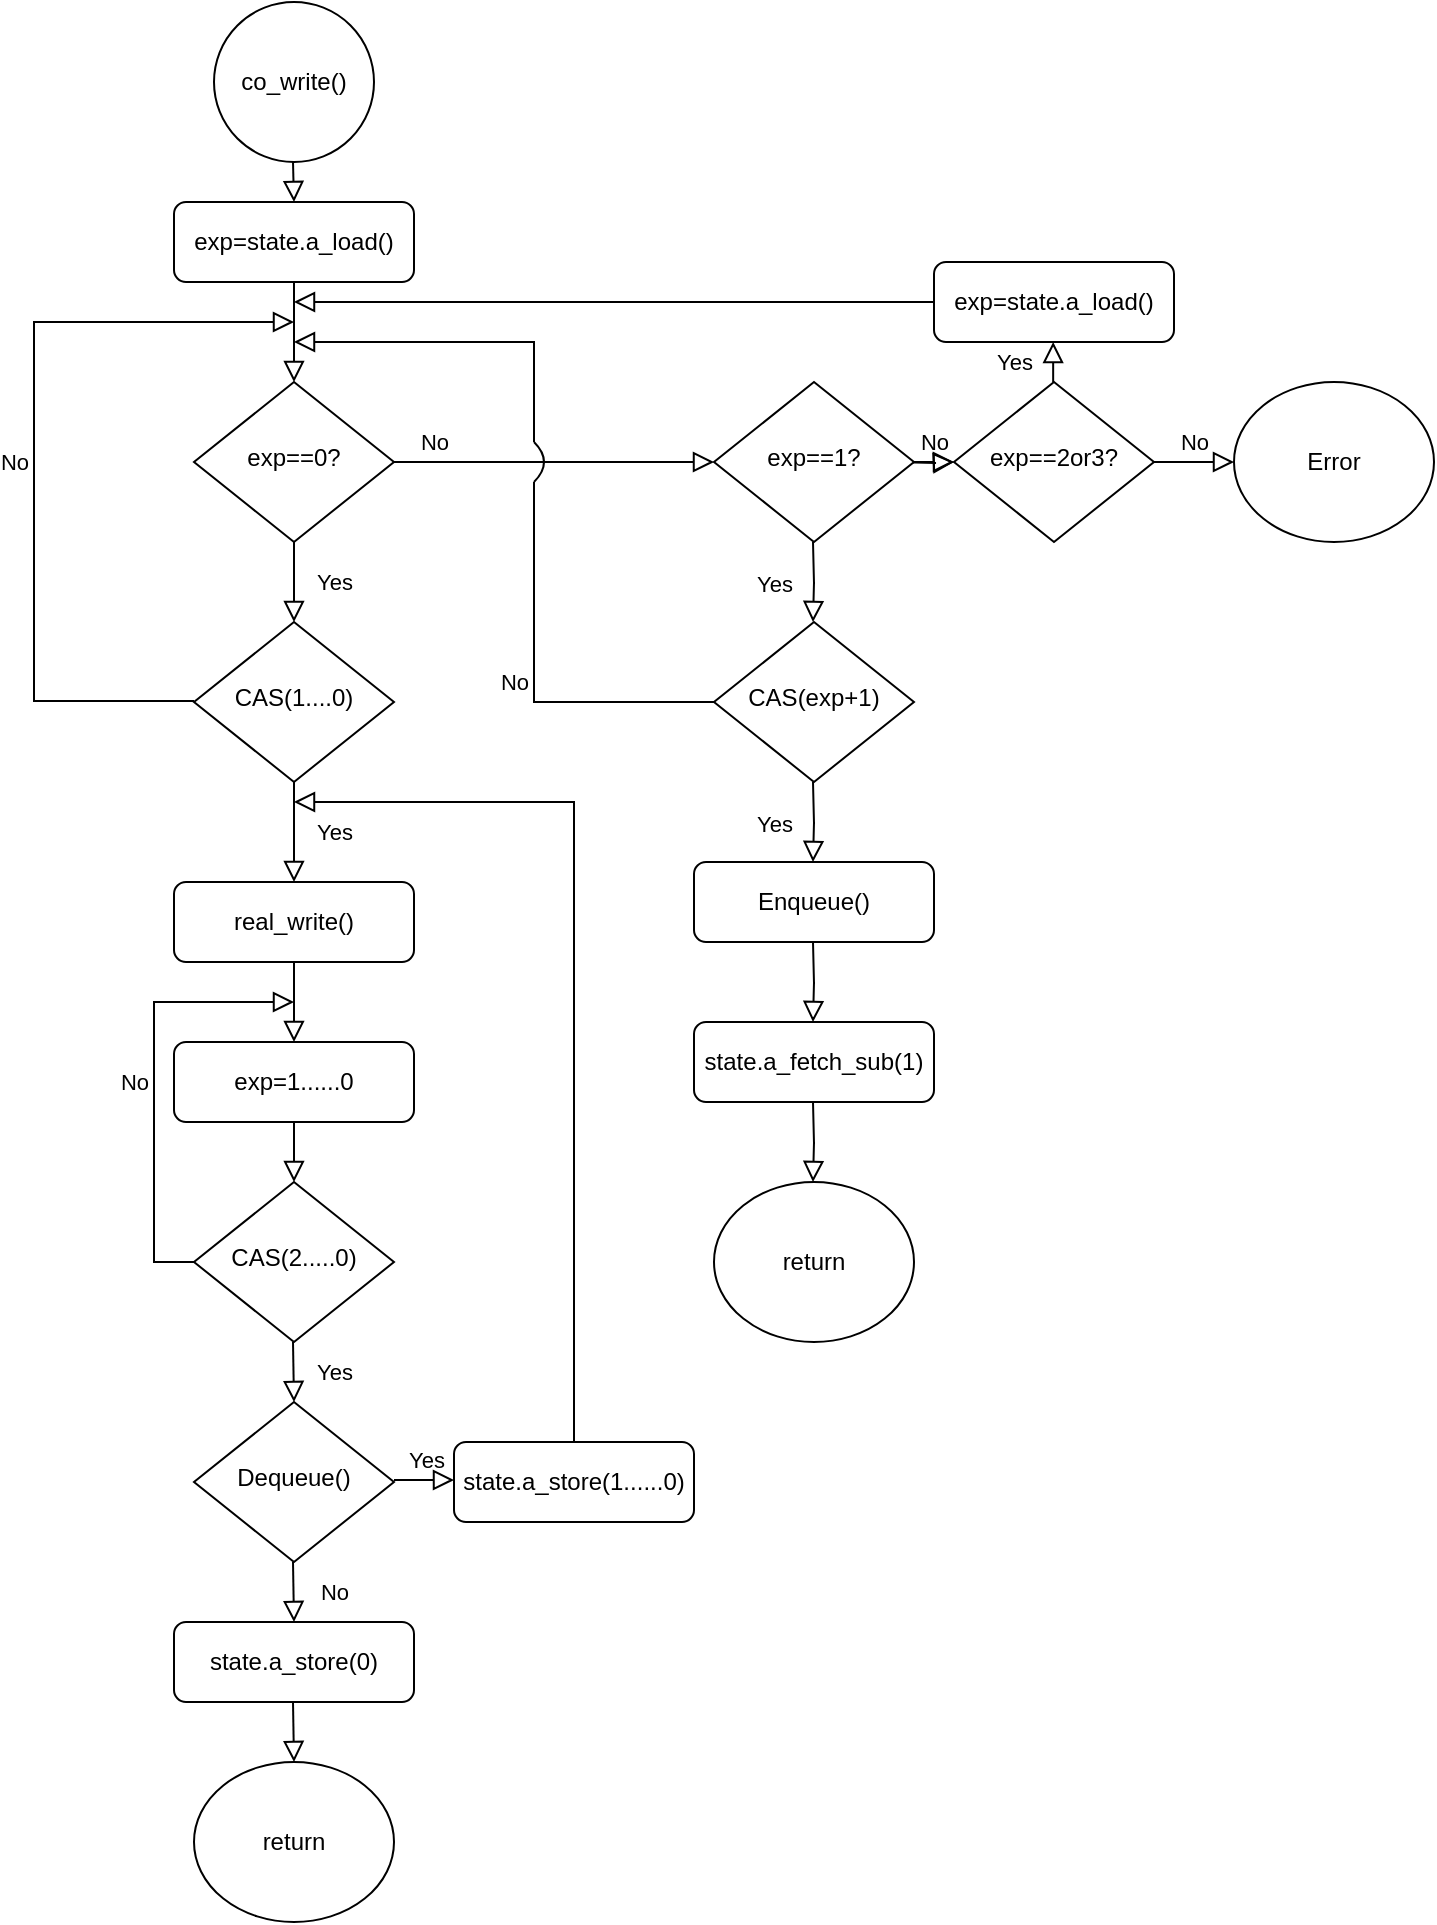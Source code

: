 <mxfile version="12.9.12" type="github"><diagram id="C5RBs43oDa-KdzZeNtuy" name="Page-1"><mxGraphModel dx="1422" dy="1944" grid="1" gridSize="10" guides="1" tooltips="1" connect="1" arrows="1" fold="1" page="1" pageScale="1" pageWidth="827" pageHeight="1169" math="0" shadow="0"><root><mxCell id="WIyWlLk6GJQsqaUBKTNV-0"/><mxCell id="WIyWlLk6GJQsqaUBKTNV-1" parent="WIyWlLk6GJQsqaUBKTNV-0"/><mxCell id="WIyWlLk6GJQsqaUBKTNV-2" value="" style="rounded=0;html=1;jettySize=auto;orthogonalLoop=1;fontSize=11;endArrow=block;endFill=0;endSize=8;strokeWidth=1;shadow=0;labelBackgroundColor=none;edgeStyle=orthogonalEdgeStyle;" parent="WIyWlLk6GJQsqaUBKTNV-1" source="WIyWlLk6GJQsqaUBKTNV-3" target="WIyWlLk6GJQsqaUBKTNV-6" edge="1"><mxGeometry relative="1" as="geometry"/></mxCell><mxCell id="WIyWlLk6GJQsqaUBKTNV-3" value="exp=state.a_load()" style="rounded=1;whiteSpace=wrap;html=1;fontSize=12;glass=0;strokeWidth=1;shadow=0;" parent="WIyWlLk6GJQsqaUBKTNV-1" vertex="1"><mxGeometry x="160" y="80" width="120" height="40" as="geometry"/></mxCell><mxCell id="WIyWlLk6GJQsqaUBKTNV-4" value="Yes" style="rounded=0;html=1;jettySize=auto;orthogonalLoop=1;fontSize=11;endArrow=block;endFill=0;endSize=8;strokeWidth=1;shadow=0;labelBackgroundColor=none;edgeStyle=orthogonalEdgeStyle;" parent="WIyWlLk6GJQsqaUBKTNV-1" source="WIyWlLk6GJQsqaUBKTNV-6" edge="1"><mxGeometry y="20" relative="1" as="geometry"><mxPoint as="offset"/><mxPoint x="220" y="290" as="targetPoint"/></mxGeometry></mxCell><mxCell id="WIyWlLk6GJQsqaUBKTNV-5" value="No" style="edgeStyle=orthogonalEdgeStyle;rounded=0;html=1;jettySize=auto;orthogonalLoop=1;fontSize=11;endArrow=block;endFill=0;endSize=8;strokeWidth=1;shadow=0;labelBackgroundColor=none;entryX=0;entryY=0.5;entryDx=0;entryDy=0;" parent="WIyWlLk6GJQsqaUBKTNV-1" source="WIyWlLk6GJQsqaUBKTNV-6" target="GRArWZLgHmzqXMoXamVU-7" edge="1"><mxGeometry x="-0.75" y="10" relative="1" as="geometry"><mxPoint as="offset"/><mxPoint x="320" y="210" as="targetPoint"/></mxGeometry></mxCell><mxCell id="WIyWlLk6GJQsqaUBKTNV-6" value="exp==0?" style="rhombus;whiteSpace=wrap;html=1;shadow=0;fontFamily=Helvetica;fontSize=12;align=center;strokeWidth=1;spacing=6;spacingTop=-4;" parent="WIyWlLk6GJQsqaUBKTNV-1" vertex="1"><mxGeometry x="170" y="170" width="100" height="80" as="geometry"/></mxCell><mxCell id="GRArWZLgHmzqXMoXamVU-48" value="" style="edgeStyle=orthogonalEdgeStyle;rounded=0;orthogonalLoop=1;jettySize=auto;html=1;shadow=0;labelBackgroundColor=none;endArrow=block;endFill=0;endSize=8;strokeWidth=1;" parent="WIyWlLk6GJQsqaUBKTNV-1" target="GRArWZLgHmzqXMoXamVU-14" edge="1"><mxGeometry relative="1" as="geometry"><mxPoint x="520" y="210" as="sourcePoint"/></mxGeometry></mxCell><mxCell id="GRArWZLgHmzqXMoXamVU-7" value="exp==1?" style="rhombus;whiteSpace=wrap;html=1;shadow=0;fontFamily=Helvetica;fontSize=12;align=center;strokeWidth=1;spacing=6;spacingTop=-4;" parent="WIyWlLk6GJQsqaUBKTNV-1" vertex="1"><mxGeometry x="430" y="170" width="100" height="80" as="geometry"/></mxCell><mxCell id="GRArWZLgHmzqXMoXamVU-13" value="No" style="edgeStyle=orthogonalEdgeStyle;rounded=0;html=1;jettySize=auto;orthogonalLoop=1;fontSize=11;endArrow=block;endFill=0;endSize=8;strokeWidth=1;shadow=0;labelBackgroundColor=none;entryX=0;entryY=0.5;entryDx=0;entryDy=0;exitX=1;exitY=0.5;exitDx=0;exitDy=0;" parent="WIyWlLk6GJQsqaUBKTNV-1" source="GRArWZLgHmzqXMoXamVU-7" target="GRArWZLgHmzqXMoXamVU-14" edge="1"><mxGeometry y="10" relative="1" as="geometry"><mxPoint as="offset"/><mxPoint x="505" y="210" as="sourcePoint"/><mxPoint x="510" y="209.5" as="targetPoint"/></mxGeometry></mxCell><mxCell id="GRArWZLgHmzqXMoXamVU-14" value="exp==2or3?" style="rhombus;whiteSpace=wrap;html=1;shadow=0;fontFamily=Helvetica;fontSize=12;align=center;strokeWidth=1;spacing=6;spacingTop=-4;" parent="WIyWlLk6GJQsqaUBKTNV-1" vertex="1"><mxGeometry x="550" y="170" width="100" height="80" as="geometry"/></mxCell><mxCell id="GRArWZLgHmzqXMoXamVU-15" value="No" style="edgeStyle=orthogonalEdgeStyle;rounded=0;html=1;jettySize=auto;orthogonalLoop=1;fontSize=11;endArrow=block;endFill=0;endSize=8;strokeWidth=1;shadow=0;labelBackgroundColor=none;" parent="WIyWlLk6GJQsqaUBKTNV-1" edge="1"><mxGeometry y="10" relative="1" as="geometry"><mxPoint as="offset"/><mxPoint x="650" y="210" as="sourcePoint"/><mxPoint x="690" y="210" as="targetPoint"/><Array as="points"><mxPoint x="650" y="210"/><mxPoint x="650" y="210"/></Array></mxGeometry></mxCell><mxCell id="GRArWZLgHmzqXMoXamVU-16" value="Error" style="ellipse;whiteSpace=wrap;html=1;" parent="WIyWlLk6GJQsqaUBKTNV-1" vertex="1"><mxGeometry x="690" y="170" width="100" height="80" as="geometry"/></mxCell><mxCell id="GRArWZLgHmzqXMoXamVU-17" value="" style="edgeStyle=orthogonalEdgeStyle;rounded=0;html=1;jettySize=auto;orthogonalLoop=1;fontSize=11;endArrow=block;endFill=0;endSize=8;strokeWidth=1;shadow=0;labelBackgroundColor=none;exitX=0;exitY=0.5;exitDx=0;exitDy=0;" parent="WIyWlLk6GJQsqaUBKTNV-1" source="ONHZMDxvfTp5C0icfvYd-0" edge="1"><mxGeometry y="10" relative="1" as="geometry"><mxPoint as="offset"/><mxPoint x="600" y="130" as="sourcePoint"/><mxPoint x="220" y="130" as="targetPoint"/></mxGeometry></mxCell><mxCell id="GRArWZLgHmzqXMoXamVU-18" value="CAS(1....0)" style="rhombus;whiteSpace=wrap;html=1;shadow=0;fontFamily=Helvetica;fontSize=12;align=center;strokeWidth=1;spacing=6;spacingTop=-4;" parent="WIyWlLk6GJQsqaUBKTNV-1" vertex="1"><mxGeometry x="170" y="290" width="100" height="80" as="geometry"/></mxCell><mxCell id="GRArWZLgHmzqXMoXamVU-20" value="No" style="edgeStyle=orthogonalEdgeStyle;rounded=0;html=1;jettySize=auto;orthogonalLoop=1;fontSize=11;endArrow=block;endFill=0;endSize=8;strokeWidth=1;shadow=0;labelBackgroundColor=none;" parent="WIyWlLk6GJQsqaUBKTNV-1" edge="1"><mxGeometry y="10" relative="1" as="geometry"><mxPoint as="offset"/><mxPoint x="170" y="329.5" as="sourcePoint"/><mxPoint x="220" y="140" as="targetPoint"/><Array as="points"><mxPoint x="90" y="330"/><mxPoint x="90" y="140"/></Array></mxGeometry></mxCell><mxCell id="GRArWZLgHmzqXMoXamVU-22" value="Yes" style="rounded=0;html=1;jettySize=auto;orthogonalLoop=1;fontSize=11;endArrow=block;endFill=0;endSize=8;strokeWidth=1;shadow=0;labelBackgroundColor=none;edgeStyle=orthogonalEdgeStyle;exitX=0.5;exitY=1;exitDx=0;exitDy=0;" parent="WIyWlLk6GJQsqaUBKTNV-1" source="GRArWZLgHmzqXMoXamVU-18" edge="1"><mxGeometry x="-0.0" y="20" relative="1" as="geometry"><mxPoint as="offset"/><mxPoint x="219.5" y="400" as="sourcePoint"/><mxPoint x="220" y="420" as="targetPoint"/><Array as="points"><mxPoint x="220" y="405"/></Array></mxGeometry></mxCell><mxCell id="GRArWZLgHmzqXMoXamVU-26" value="" style="edgeStyle=orthogonalEdgeStyle;rounded=0;orthogonalLoop=1;jettySize=auto;html=1;shadow=0;labelBackgroundColor=none;endArrow=block;endFill=0;endSize=8;strokeWidth=1;" parent="WIyWlLk6GJQsqaUBKTNV-1" source="GRArWZLgHmzqXMoXamVU-24" target="GRArWZLgHmzqXMoXamVU-25" edge="1"><mxGeometry relative="1" as="geometry"/></mxCell><mxCell id="GRArWZLgHmzqXMoXamVU-24" value="real_write()" style="rounded=1;whiteSpace=wrap;html=1;fontSize=12;glass=0;strokeWidth=1;shadow=0;" parent="WIyWlLk6GJQsqaUBKTNV-1" vertex="1"><mxGeometry x="160" y="420" width="120" height="40" as="geometry"/></mxCell><mxCell id="GRArWZLgHmzqXMoXamVU-28" value="" style="edgeStyle=orthogonalEdgeStyle;rounded=0;orthogonalLoop=1;jettySize=auto;html=1;shadow=0;labelBackgroundColor=none;endArrow=block;endFill=0;endSize=8;strokeWidth=1;" parent="WIyWlLk6GJQsqaUBKTNV-1" source="GRArWZLgHmzqXMoXamVU-25" edge="1"><mxGeometry relative="1" as="geometry"><mxPoint x="220" y="570" as="targetPoint"/></mxGeometry></mxCell><mxCell id="GRArWZLgHmzqXMoXamVU-25" value="exp=1......0" style="rounded=1;whiteSpace=wrap;html=1;fontSize=12;glass=0;strokeWidth=1;shadow=0;" parent="WIyWlLk6GJQsqaUBKTNV-1" vertex="1"><mxGeometry x="160" y="500" width="120" height="40" as="geometry"/></mxCell><mxCell id="GRArWZLgHmzqXMoXamVU-29" value="CAS(2.....0)" style="rhombus;whiteSpace=wrap;html=1;shadow=0;fontFamily=Helvetica;fontSize=12;align=center;strokeWidth=1;spacing=6;spacingTop=-4;" parent="WIyWlLk6GJQsqaUBKTNV-1" vertex="1"><mxGeometry x="170" y="570" width="100" height="80" as="geometry"/></mxCell><mxCell id="GRArWZLgHmzqXMoXamVU-30" value="No" style="edgeStyle=orthogonalEdgeStyle;rounded=0;html=1;jettySize=auto;orthogonalLoop=1;fontSize=11;endArrow=block;endFill=0;endSize=8;strokeWidth=1;shadow=0;labelBackgroundColor=none;exitX=0;exitY=0.5;exitDx=0;exitDy=0;" parent="WIyWlLk6GJQsqaUBKTNV-1" source="GRArWZLgHmzqXMoXamVU-29" edge="1"><mxGeometry y="10" relative="1" as="geometry"><mxPoint as="offset"/><mxPoint x="170" y="619.5" as="sourcePoint"/><mxPoint x="220" y="480" as="targetPoint"/><Array as="points"><mxPoint x="150" y="610"/><mxPoint x="150" y="480"/></Array></mxGeometry></mxCell><mxCell id="GRArWZLgHmzqXMoXamVU-31" value="Yes" style="rounded=0;html=1;jettySize=auto;orthogonalLoop=1;fontSize=11;endArrow=block;endFill=0;endSize=8;strokeWidth=1;shadow=0;labelBackgroundColor=none;edgeStyle=orthogonalEdgeStyle;exitX=0.5;exitY=1;exitDx=0;exitDy=0;entryX=0.5;entryY=0;entryDx=0;entryDy=0;" parent="WIyWlLk6GJQsqaUBKTNV-1" target="GRArWZLgHmzqXMoXamVU-34" edge="1"><mxGeometry x="-0.0" y="20" relative="1" as="geometry"><mxPoint as="offset"/><mxPoint x="219.5" y="650" as="sourcePoint"/><mxPoint x="220" y="685" as="targetPoint"/><Array as="points"/></mxGeometry></mxCell><mxCell id="GRArWZLgHmzqXMoXamVU-34" value="Dequeue()" style="rhombus;whiteSpace=wrap;html=1;shadow=0;fontFamily=Helvetica;fontSize=12;align=center;strokeWidth=1;spacing=6;spacingTop=-4;" parent="WIyWlLk6GJQsqaUBKTNV-1" vertex="1"><mxGeometry x="170" y="680" width="100" height="80" as="geometry"/></mxCell><mxCell id="GRArWZLgHmzqXMoXamVU-39" value="No" style="rounded=0;html=1;jettySize=auto;orthogonalLoop=1;fontSize=11;endArrow=block;endFill=0;endSize=8;strokeWidth=1;shadow=0;labelBackgroundColor=none;edgeStyle=orthogonalEdgeStyle;exitX=0.5;exitY=1;exitDx=0;exitDy=0;entryX=0.5;entryY=0;entryDx=0;entryDy=0;" parent="WIyWlLk6GJQsqaUBKTNV-1" target="GRArWZLgHmzqXMoXamVU-45" edge="1"><mxGeometry x="-0.0" y="20" relative="1" as="geometry"><mxPoint as="offset"/><mxPoint x="219.5" y="760" as="sourcePoint"/><mxPoint x="220" y="795" as="targetPoint"/><Array as="points"/></mxGeometry></mxCell><mxCell id="GRArWZLgHmzqXMoXamVU-42" value="Yes" style="edgeStyle=orthogonalEdgeStyle;rounded=0;html=1;jettySize=auto;orthogonalLoop=1;fontSize=11;endArrow=block;endFill=0;endSize=8;strokeWidth=1;shadow=0;labelBackgroundColor=none;" parent="WIyWlLk6GJQsqaUBKTNV-1" edge="1"><mxGeometry y="10" relative="1" as="geometry"><mxPoint as="offset"/><mxPoint x="270" y="719" as="sourcePoint"/><mxPoint x="300" y="719.5" as="targetPoint"/><Array as="points"><mxPoint x="300" y="719.5"/><mxPoint x="300" y="719.5"/></Array></mxGeometry></mxCell><mxCell id="GRArWZLgHmzqXMoXamVU-43" value="state.a_store(1......0)" style="rounded=1;whiteSpace=wrap;html=1;fontSize=12;glass=0;strokeWidth=1;shadow=0;" parent="WIyWlLk6GJQsqaUBKTNV-1" vertex="1"><mxGeometry x="300" y="700" width="120" height="40" as="geometry"/></mxCell><mxCell id="GRArWZLgHmzqXMoXamVU-44" value="" style="rounded=0;html=1;jettySize=auto;orthogonalLoop=1;fontSize=11;endArrow=block;endFill=0;endSize=8;strokeWidth=1;shadow=0;labelBackgroundColor=none;edgeStyle=orthogonalEdgeStyle;exitX=0.5;exitY=0;exitDx=0;exitDy=0;" parent="WIyWlLk6GJQsqaUBKTNV-1" source="GRArWZLgHmzqXMoXamVU-43" edge="1"><mxGeometry x="-0.0" y="20" relative="1" as="geometry"><mxPoint as="offset"/><mxPoint x="379.5" y="720" as="sourcePoint"/><mxPoint x="220" y="380" as="targetPoint"/><Array as="points"><mxPoint x="360" y="380"/></Array></mxGeometry></mxCell><mxCell id="GRArWZLgHmzqXMoXamVU-45" value="state.a_store(0)" style="rounded=1;whiteSpace=wrap;html=1;fontSize=12;glass=0;strokeWidth=1;shadow=0;" parent="WIyWlLk6GJQsqaUBKTNV-1" vertex="1"><mxGeometry x="160" y="790" width="120" height="40" as="geometry"/></mxCell><mxCell id="GRArWZLgHmzqXMoXamVU-49" value="Yes" style="rounded=0;html=1;jettySize=auto;orthogonalLoop=1;fontSize=11;endArrow=block;endFill=0;endSize=8;strokeWidth=1;shadow=0;labelBackgroundColor=none;edgeStyle=orthogonalEdgeStyle;" parent="WIyWlLk6GJQsqaUBKTNV-1" edge="1"><mxGeometry y="20" relative="1" as="geometry"><mxPoint as="offset"/><mxPoint x="479.5" y="250" as="sourcePoint"/><mxPoint x="479.5" y="290" as="targetPoint"/></mxGeometry></mxCell><mxCell id="GRArWZLgHmzqXMoXamVU-50" value="CAS(exp+1)" style="rhombus;whiteSpace=wrap;html=1;shadow=0;fontFamily=Helvetica;fontSize=12;align=center;strokeWidth=1;spacing=6;spacingTop=-4;" parent="WIyWlLk6GJQsqaUBKTNV-1" vertex="1"><mxGeometry x="430" y="290" width="100" height="80" as="geometry"/></mxCell><mxCell id="GRArWZLgHmzqXMoXamVU-51" value="No" style="edgeStyle=orthogonalEdgeStyle;rounded=0;html=1;jettySize=auto;orthogonalLoop=1;fontSize=11;endArrow=none;endFill=0;endSize=8;strokeWidth=1;shadow=0;labelBackgroundColor=none;exitX=0;exitY=0.5;exitDx=0;exitDy=0;" parent="WIyWlLk6GJQsqaUBKTNV-1" source="GRArWZLgHmzqXMoXamVU-50" edge="1"><mxGeometry y="10" relative="1" as="geometry"><mxPoint as="offset"/><mxPoint x="400" y="329.5" as="sourcePoint"/><mxPoint x="340" y="220" as="targetPoint"/><Array as="points"><mxPoint x="340" y="330"/><mxPoint x="340" y="220"/></Array></mxGeometry></mxCell><mxCell id="GRArWZLgHmzqXMoXamVU-55" value="" style="curved=1;endArrow=none;html=1;shadow=0;labelBackgroundColor=none;strokeWidth=1;endFill=0;" parent="WIyWlLk6GJQsqaUBKTNV-1" edge="1"><mxGeometry width="50" height="50" relative="1" as="geometry"><mxPoint x="340" y="220" as="sourcePoint"/><mxPoint x="340" y="200" as="targetPoint"/><Array as="points"><mxPoint x="350" y="210"/><mxPoint x="340" y="200"/></Array></mxGeometry></mxCell><mxCell id="GRArWZLgHmzqXMoXamVU-57" value="" style="edgeStyle=orthogonalEdgeStyle;rounded=0;orthogonalLoop=1;jettySize=auto;html=1;shadow=0;labelBackgroundColor=none;endArrow=block;endFill=0;endSize=8;strokeWidth=1;" parent="WIyWlLk6GJQsqaUBKTNV-1" edge="1"><mxGeometry relative="1" as="geometry"><mxPoint x="340" y="200" as="sourcePoint"/><mxPoint x="220" y="150" as="targetPoint"/><Array as="points"><mxPoint x="340" y="180"/><mxPoint x="340" y="180"/></Array></mxGeometry></mxCell><mxCell id="GRArWZLgHmzqXMoXamVU-58" value="return" style="ellipse;whiteSpace=wrap;html=1;" parent="WIyWlLk6GJQsqaUBKTNV-1" vertex="1"><mxGeometry x="430" y="570" width="100" height="80" as="geometry"/></mxCell><mxCell id="GRArWZLgHmzqXMoXamVU-59" value="" style="rounded=0;html=1;jettySize=auto;orthogonalLoop=1;fontSize=11;endArrow=block;endFill=0;endSize=8;strokeWidth=1;shadow=0;labelBackgroundColor=none;edgeStyle=orthogonalEdgeStyle;exitX=0.5;exitY=1;exitDx=0;exitDy=0;entryX=0.5;entryY=0;entryDx=0;entryDy=0;" parent="WIyWlLk6GJQsqaUBKTNV-1" target="GRArWZLgHmzqXMoXamVU-72" edge="1"><mxGeometry x="-0.0" y="20" relative="1" as="geometry"><mxPoint as="offset"/><mxPoint x="219.5" y="830" as="sourcePoint"/><mxPoint x="220" y="865" as="targetPoint"/><Array as="points"/></mxGeometry></mxCell><mxCell id="GRArWZLgHmzqXMoXamVU-61" value="Yes" style="rounded=0;html=1;jettySize=auto;orthogonalLoop=1;fontSize=11;endArrow=block;endFill=0;endSize=8;strokeWidth=1;shadow=0;labelBackgroundColor=none;edgeStyle=orthogonalEdgeStyle;" parent="WIyWlLk6GJQsqaUBKTNV-1" edge="1"><mxGeometry y="20" relative="1" as="geometry"><mxPoint as="offset"/><mxPoint x="479.5" y="370" as="sourcePoint"/><mxPoint x="479.5" y="410" as="targetPoint"/></mxGeometry></mxCell><mxCell id="GRArWZLgHmzqXMoXamVU-63" value="Enqueue()" style="rounded=1;whiteSpace=wrap;html=1;fontSize=12;glass=0;strokeWidth=1;shadow=0;" parent="WIyWlLk6GJQsqaUBKTNV-1" vertex="1"><mxGeometry x="420" y="410" width="120" height="40" as="geometry"/></mxCell><mxCell id="GRArWZLgHmzqXMoXamVU-64" value="co_write()" style="ellipse;whiteSpace=wrap;html=1;aspect=fixed;" parent="WIyWlLk6GJQsqaUBKTNV-1" vertex="1"><mxGeometry x="180" y="-20" width="80" height="80" as="geometry"/></mxCell><mxCell id="GRArWZLgHmzqXMoXamVU-65" value="" style="rounded=0;html=1;jettySize=auto;orthogonalLoop=1;fontSize=11;endArrow=block;endFill=0;endSize=8;strokeWidth=1;shadow=0;labelBackgroundColor=none;edgeStyle=orthogonalEdgeStyle;" parent="WIyWlLk6GJQsqaUBKTNV-1" edge="1"><mxGeometry relative="1" as="geometry"><mxPoint x="219.5" y="60" as="sourcePoint"/><mxPoint x="220" y="80" as="targetPoint"/></mxGeometry></mxCell><mxCell id="GRArWZLgHmzqXMoXamVU-69" value="" style="rounded=0;html=1;jettySize=auto;orthogonalLoop=1;fontSize=11;endArrow=block;endFill=0;endSize=8;strokeWidth=1;shadow=0;labelBackgroundColor=none;edgeStyle=orthogonalEdgeStyle;" parent="WIyWlLk6GJQsqaUBKTNV-1" edge="1"><mxGeometry y="20" relative="1" as="geometry"><mxPoint as="offset"/><mxPoint x="479.5" y="450" as="sourcePoint"/><mxPoint x="479.5" y="490" as="targetPoint"/></mxGeometry></mxCell><mxCell id="GRArWZLgHmzqXMoXamVU-70" value="state.a_fetch_sub(1)" style="rounded=1;whiteSpace=wrap;html=1;fontSize=12;glass=0;strokeWidth=1;shadow=0;" parent="WIyWlLk6GJQsqaUBKTNV-1" vertex="1"><mxGeometry x="420" y="490" width="120" height="40" as="geometry"/></mxCell><mxCell id="GRArWZLgHmzqXMoXamVU-71" value="" style="rounded=0;html=1;jettySize=auto;orthogonalLoop=1;fontSize=11;endArrow=block;endFill=0;endSize=8;strokeWidth=1;shadow=0;labelBackgroundColor=none;edgeStyle=orthogonalEdgeStyle;" parent="WIyWlLk6GJQsqaUBKTNV-1" edge="1"><mxGeometry y="20" relative="1" as="geometry"><mxPoint as="offset"/><mxPoint x="479.5" y="530" as="sourcePoint"/><mxPoint x="479.5" y="570" as="targetPoint"/></mxGeometry></mxCell><mxCell id="GRArWZLgHmzqXMoXamVU-72" value="return" style="ellipse;whiteSpace=wrap;html=1;" parent="WIyWlLk6GJQsqaUBKTNV-1" vertex="1"><mxGeometry x="170" y="860" width="100" height="80" as="geometry"/></mxCell><mxCell id="ONHZMDxvfTp5C0icfvYd-0" value="exp=state.a_load()" style="rounded=1;whiteSpace=wrap;html=1;fontSize=12;glass=0;strokeWidth=1;shadow=0;" parent="WIyWlLk6GJQsqaUBKTNV-1" vertex="1"><mxGeometry x="540" y="110" width="120" height="40" as="geometry"/></mxCell><mxCell id="ONHZMDxvfTp5C0icfvYd-1" value="Yes" style="rounded=0;html=1;jettySize=auto;orthogonalLoop=1;fontSize=11;endArrow=block;endFill=0;endSize=8;strokeWidth=1;shadow=0;labelBackgroundColor=none;edgeStyle=orthogonalEdgeStyle;" parent="WIyWlLk6GJQsqaUBKTNV-1" edge="1"><mxGeometry y="20" relative="1" as="geometry"><mxPoint as="offset"/><mxPoint x="599.58" y="170" as="sourcePoint"/><mxPoint x="599.58" y="150" as="targetPoint"/></mxGeometry></mxCell></root></mxGraphModel></diagram></mxfile>